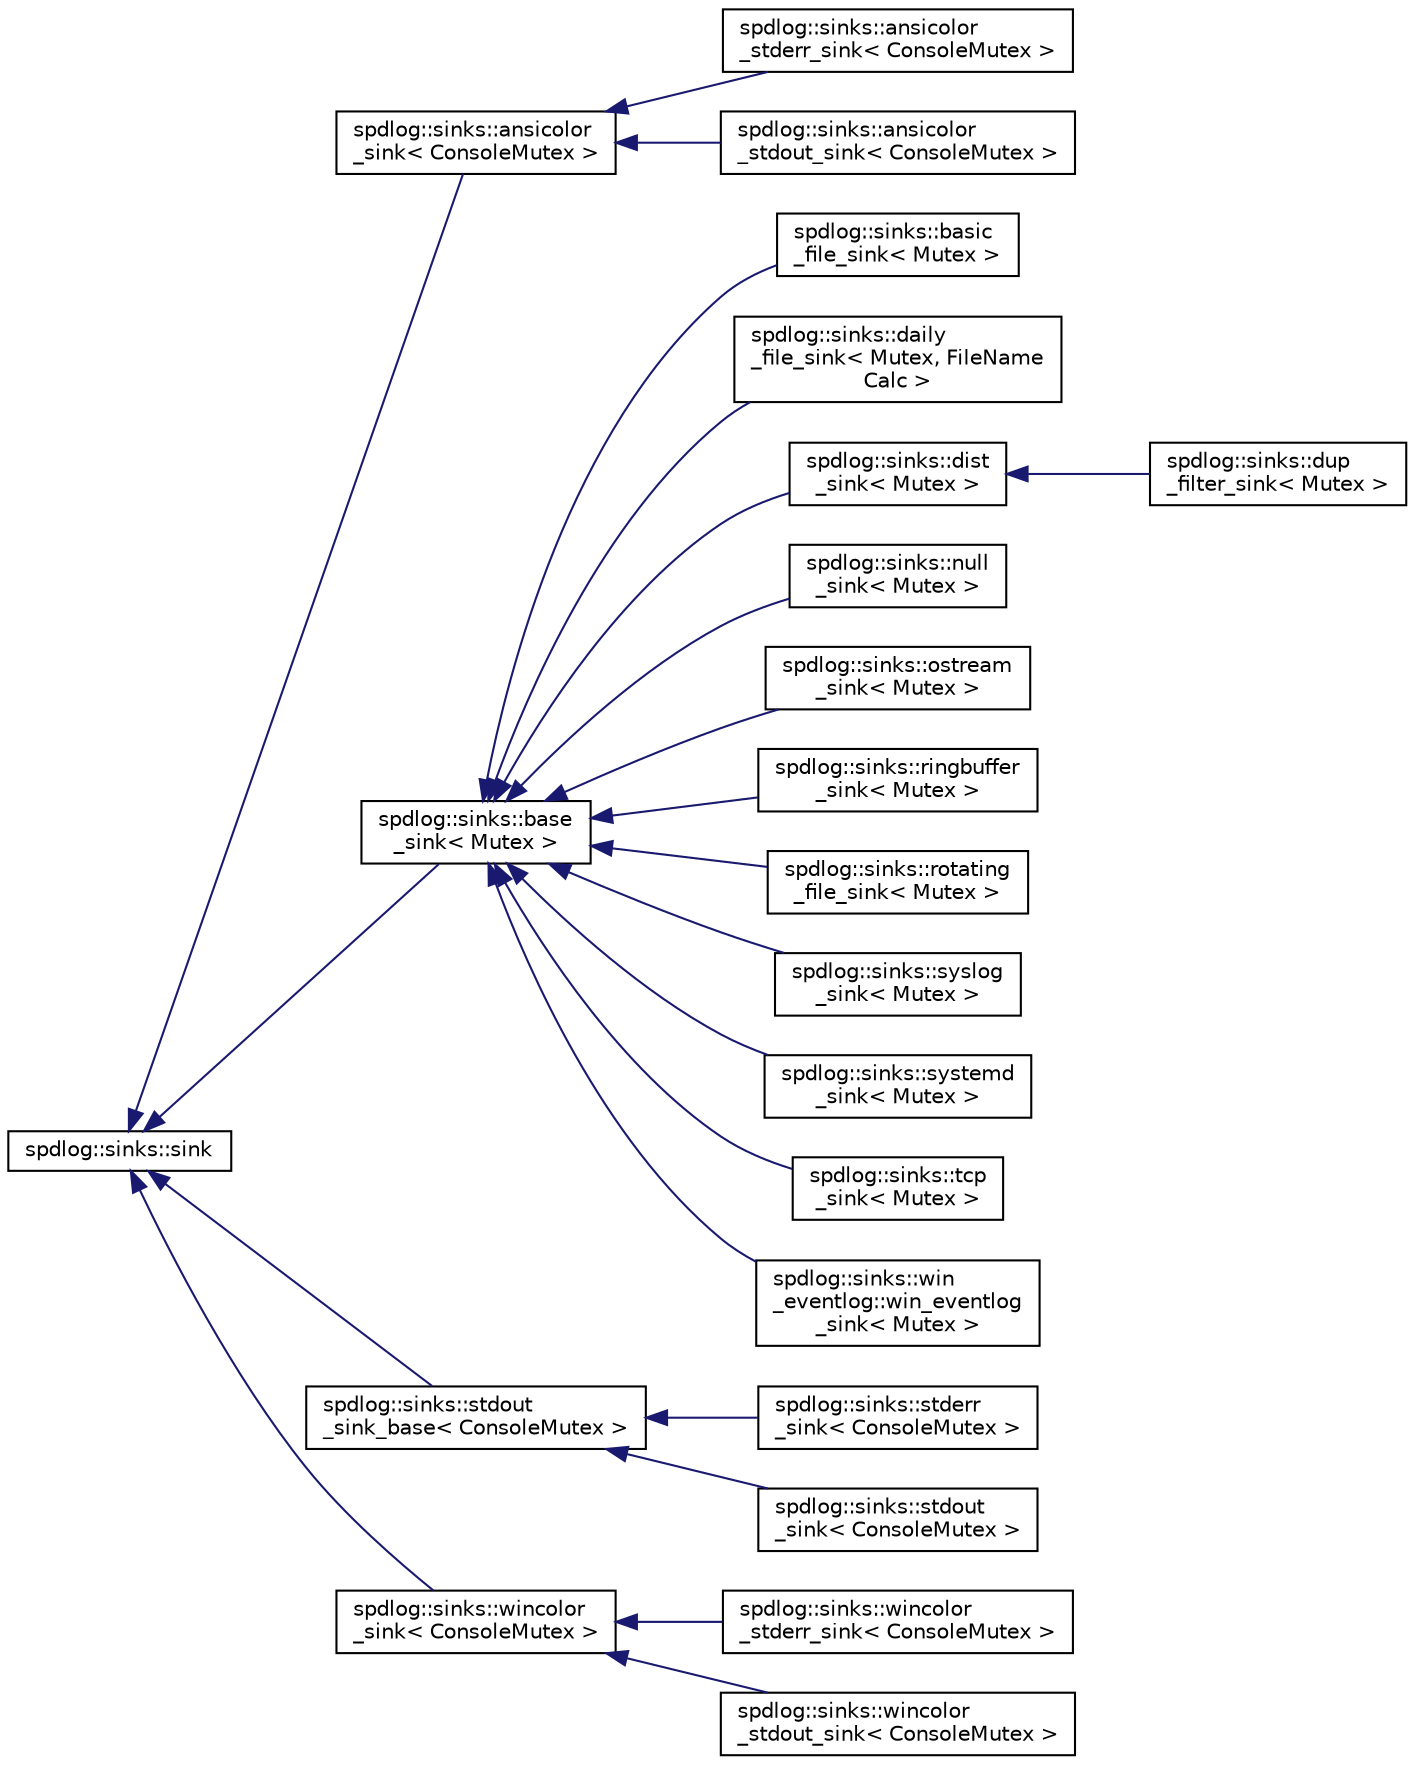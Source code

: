 digraph "Иерархия классов. Графический вид."
{
  edge [fontname="Helvetica",fontsize="10",labelfontname="Helvetica",labelfontsize="10"];
  node [fontname="Helvetica",fontsize="10",shape=record];
  rankdir="LR";
  Node0 [label="spdlog::sinks::sink",height=0.2,width=0.4,color="black", fillcolor="white", style="filled",URL="$classspdlog_1_1sinks_1_1sink.html"];
  Node0 -> Node1 [dir="back",color="midnightblue",fontsize="10",style="solid",fontname="Helvetica"];
  Node1 [label="spdlog::sinks::ansicolor\l_sink\< ConsoleMutex \>",height=0.2,width=0.4,color="black", fillcolor="white", style="filled",URL="$classspdlog_1_1sinks_1_1ansicolor__sink.html"];
  Node1 -> Node2 [dir="back",color="midnightblue",fontsize="10",style="solid",fontname="Helvetica"];
  Node2 [label="spdlog::sinks::ansicolor\l_stderr_sink\< ConsoleMutex \>",height=0.2,width=0.4,color="black", fillcolor="white", style="filled",URL="$classspdlog_1_1sinks_1_1ansicolor__stderr__sink.html"];
  Node1 -> Node3 [dir="back",color="midnightblue",fontsize="10",style="solid",fontname="Helvetica"];
  Node3 [label="spdlog::sinks::ansicolor\l_stdout_sink\< ConsoleMutex \>",height=0.2,width=0.4,color="black", fillcolor="white", style="filled",URL="$classspdlog_1_1sinks_1_1ansicolor__stdout__sink.html"];
  Node0 -> Node4 [dir="back",color="midnightblue",fontsize="10",style="solid",fontname="Helvetica"];
  Node4 [label="spdlog::sinks::base\l_sink\< Mutex \>",height=0.2,width=0.4,color="black", fillcolor="white", style="filled",URL="$classspdlog_1_1sinks_1_1base__sink.html"];
  Node4 -> Node5 [dir="back",color="midnightblue",fontsize="10",style="solid",fontname="Helvetica"];
  Node5 [label="spdlog::sinks::basic\l_file_sink\< Mutex \>",height=0.2,width=0.4,color="black", fillcolor="white", style="filled",URL="$classspdlog_1_1sinks_1_1basic__file__sink.html"];
  Node4 -> Node6 [dir="back",color="midnightblue",fontsize="10",style="solid",fontname="Helvetica"];
  Node6 [label="spdlog::sinks::daily\l_file_sink\< Mutex, FileName\lCalc \>",height=0.2,width=0.4,color="black", fillcolor="white", style="filled",URL="$classspdlog_1_1sinks_1_1daily__file__sink.html"];
  Node4 -> Node7 [dir="back",color="midnightblue",fontsize="10",style="solid",fontname="Helvetica"];
  Node7 [label="spdlog::sinks::dist\l_sink\< Mutex \>",height=0.2,width=0.4,color="black", fillcolor="white", style="filled",URL="$classspdlog_1_1sinks_1_1dist__sink.html"];
  Node7 -> Node8 [dir="back",color="midnightblue",fontsize="10",style="solid",fontname="Helvetica"];
  Node8 [label="spdlog::sinks::dup\l_filter_sink\< Mutex \>",height=0.2,width=0.4,color="black", fillcolor="white", style="filled",URL="$classspdlog_1_1sinks_1_1dup__filter__sink.html"];
  Node4 -> Node9 [dir="back",color="midnightblue",fontsize="10",style="solid",fontname="Helvetica"];
  Node9 [label="spdlog::sinks::null\l_sink\< Mutex \>",height=0.2,width=0.4,color="black", fillcolor="white", style="filled",URL="$classspdlog_1_1sinks_1_1null__sink.html"];
  Node4 -> Node10 [dir="back",color="midnightblue",fontsize="10",style="solid",fontname="Helvetica"];
  Node10 [label="spdlog::sinks::ostream\l_sink\< Mutex \>",height=0.2,width=0.4,color="black", fillcolor="white", style="filled",URL="$classspdlog_1_1sinks_1_1ostream__sink.html"];
  Node4 -> Node11 [dir="back",color="midnightblue",fontsize="10",style="solid",fontname="Helvetica"];
  Node11 [label="spdlog::sinks::ringbuffer\l_sink\< Mutex \>",height=0.2,width=0.4,color="black", fillcolor="white", style="filled",URL="$classspdlog_1_1sinks_1_1ringbuffer__sink.html"];
  Node4 -> Node12 [dir="back",color="midnightblue",fontsize="10",style="solid",fontname="Helvetica"];
  Node12 [label="spdlog::sinks::rotating\l_file_sink\< Mutex \>",height=0.2,width=0.4,color="black", fillcolor="white", style="filled",URL="$classspdlog_1_1sinks_1_1rotating__file__sink.html"];
  Node4 -> Node13 [dir="back",color="midnightblue",fontsize="10",style="solid",fontname="Helvetica"];
  Node13 [label="spdlog::sinks::syslog\l_sink\< Mutex \>",height=0.2,width=0.4,color="black", fillcolor="white", style="filled",URL="$classspdlog_1_1sinks_1_1syslog__sink.html"];
  Node4 -> Node14 [dir="back",color="midnightblue",fontsize="10",style="solid",fontname="Helvetica"];
  Node14 [label="spdlog::sinks::systemd\l_sink\< Mutex \>",height=0.2,width=0.4,color="black", fillcolor="white", style="filled",URL="$classspdlog_1_1sinks_1_1systemd__sink.html"];
  Node4 -> Node15 [dir="back",color="midnightblue",fontsize="10",style="solid",fontname="Helvetica"];
  Node15 [label="spdlog::sinks::tcp\l_sink\< Mutex \>",height=0.2,width=0.4,color="black", fillcolor="white", style="filled",URL="$classspdlog_1_1sinks_1_1tcp__sink.html"];
  Node4 -> Node16 [dir="back",color="midnightblue",fontsize="10",style="solid",fontname="Helvetica"];
  Node16 [label="spdlog::sinks::win\l_eventlog::win_eventlog\l_sink\< Mutex \>",height=0.2,width=0.4,color="black", fillcolor="white", style="filled",URL="$classspdlog_1_1sinks_1_1win__eventlog_1_1win__eventlog__sink.html"];
  Node0 -> Node17 [dir="back",color="midnightblue",fontsize="10",style="solid",fontname="Helvetica"];
  Node17 [label="spdlog::sinks::stdout\l_sink_base\< ConsoleMutex \>",height=0.2,width=0.4,color="black", fillcolor="white", style="filled",URL="$classspdlog_1_1sinks_1_1stdout__sink__base.html"];
  Node17 -> Node18 [dir="back",color="midnightblue",fontsize="10",style="solid",fontname="Helvetica"];
  Node18 [label="spdlog::sinks::stderr\l_sink\< ConsoleMutex \>",height=0.2,width=0.4,color="black", fillcolor="white", style="filled",URL="$classspdlog_1_1sinks_1_1stderr__sink.html"];
  Node17 -> Node19 [dir="back",color="midnightblue",fontsize="10",style="solid",fontname="Helvetica"];
  Node19 [label="spdlog::sinks::stdout\l_sink\< ConsoleMutex \>",height=0.2,width=0.4,color="black", fillcolor="white", style="filled",URL="$classspdlog_1_1sinks_1_1stdout__sink.html"];
  Node0 -> Node20 [dir="back",color="midnightblue",fontsize="10",style="solid",fontname="Helvetica"];
  Node20 [label="spdlog::sinks::wincolor\l_sink\< ConsoleMutex \>",height=0.2,width=0.4,color="black", fillcolor="white", style="filled",URL="$classspdlog_1_1sinks_1_1wincolor__sink.html"];
  Node20 -> Node21 [dir="back",color="midnightblue",fontsize="10",style="solid",fontname="Helvetica"];
  Node21 [label="spdlog::sinks::wincolor\l_stderr_sink\< ConsoleMutex \>",height=0.2,width=0.4,color="black", fillcolor="white", style="filled",URL="$classspdlog_1_1sinks_1_1wincolor__stderr__sink.html"];
  Node20 -> Node22 [dir="back",color="midnightblue",fontsize="10",style="solid",fontname="Helvetica"];
  Node22 [label="spdlog::sinks::wincolor\l_stdout_sink\< ConsoleMutex \>",height=0.2,width=0.4,color="black", fillcolor="white", style="filled",URL="$classspdlog_1_1sinks_1_1wincolor__stdout__sink.html"];
}
